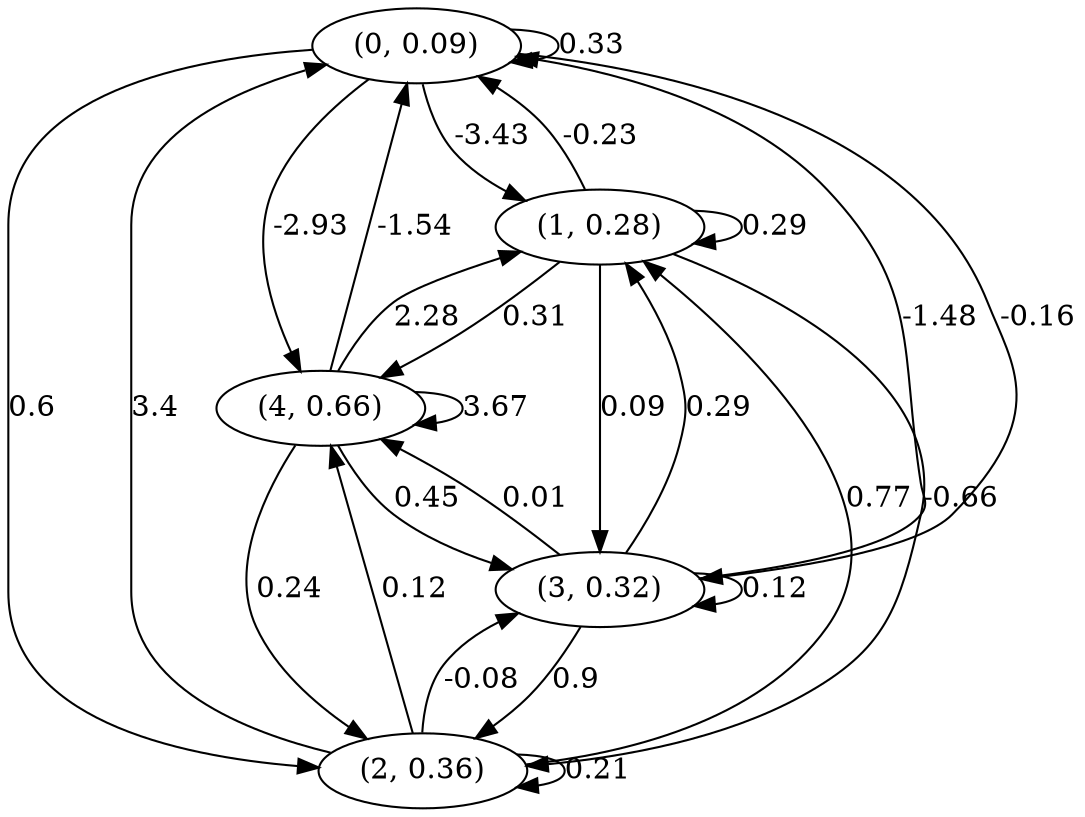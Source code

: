 digraph {
    0 [ label = "(0, 0.09)" ]
    1 [ label = "(1, 0.28)" ]
    2 [ label = "(2, 0.36)" ]
    3 [ label = "(3, 0.32)" ]
    4 [ label = "(4, 0.66)" ]
    0 -> 0 [ label = "0.33" ]
    1 -> 1 [ label = "0.29" ]
    2 -> 2 [ label = "0.21" ]
    3 -> 3 [ label = "0.12" ]
    4 -> 4 [ label = "3.67" ]
    1 -> 0 [ label = "-0.23" ]
    2 -> 0 [ label = "3.4" ]
    3 -> 0 [ label = "-1.48" ]
    4 -> 0 [ label = "-1.54" ]
    0 -> 1 [ label = "-3.43" ]
    2 -> 1 [ label = "0.77" ]
    3 -> 1 [ label = "0.29" ]
    4 -> 1 [ label = "2.28" ]
    0 -> 2 [ label = "0.6" ]
    1 -> 2 [ label = "-0.66" ]
    3 -> 2 [ label = "0.9" ]
    4 -> 2 [ label = "0.24" ]
    0 -> 3 [ label = "-0.16" ]
    1 -> 3 [ label = "0.09" ]
    2 -> 3 [ label = "-0.08" ]
    4 -> 3 [ label = "0.45" ]
    0 -> 4 [ label = "-2.93" ]
    1 -> 4 [ label = "0.31" ]
    2 -> 4 [ label = "0.12" ]
    3 -> 4 [ label = "0.01" ]
}

